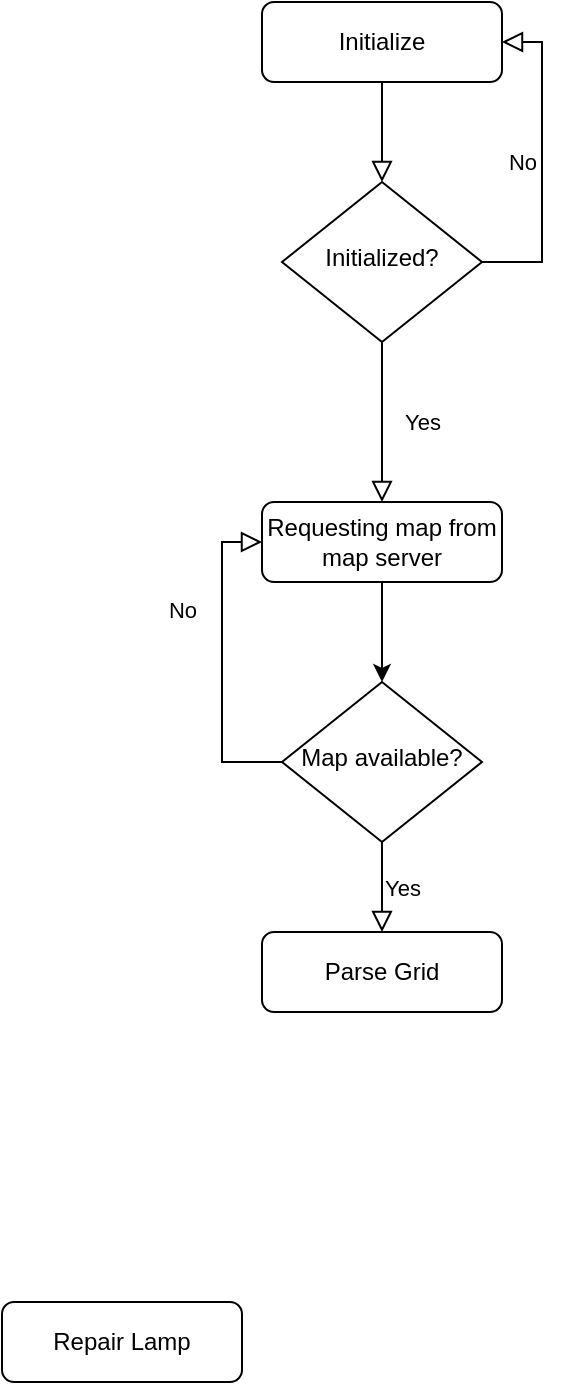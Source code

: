 <mxfile version="23.0.2" type="github" pages="2">
  <diagram id="C5RBs43oDa-KdzZeNtuy" name="Page-1">
    <mxGraphModel dx="3000" dy="1491" grid="1" gridSize="10" guides="1" tooltips="1" connect="1" arrows="1" fold="1" page="1" pageScale="1" pageWidth="827" pageHeight="1169" math="0" shadow="0">
      <root>
        <mxCell id="WIyWlLk6GJQsqaUBKTNV-0" />
        <mxCell id="WIyWlLk6GJQsqaUBKTNV-1" parent="WIyWlLk6GJQsqaUBKTNV-0" />
        <mxCell id="WIyWlLk6GJQsqaUBKTNV-2" value="" style="rounded=0;html=1;jettySize=auto;orthogonalLoop=1;fontSize=11;endArrow=block;endFill=0;endSize=8;strokeWidth=1;shadow=0;labelBackgroundColor=none;edgeStyle=orthogonalEdgeStyle;" parent="WIyWlLk6GJQsqaUBKTNV-1" source="WIyWlLk6GJQsqaUBKTNV-3" target="WIyWlLk6GJQsqaUBKTNV-6" edge="1">
          <mxGeometry relative="1" as="geometry" />
        </mxCell>
        <mxCell id="WIyWlLk6GJQsqaUBKTNV-3" value="Initialize" style="rounded=1;whiteSpace=wrap;html=1;fontSize=12;glass=0;strokeWidth=1;shadow=0;" parent="WIyWlLk6GJQsqaUBKTNV-1" vertex="1">
          <mxGeometry x="160" y="80" width="120" height="40" as="geometry" />
        </mxCell>
        <mxCell id="WIyWlLk6GJQsqaUBKTNV-4" value="Yes" style="rounded=0;html=1;jettySize=auto;orthogonalLoop=1;fontSize=11;endArrow=block;endFill=0;endSize=8;strokeWidth=1;shadow=0;labelBackgroundColor=none;edgeStyle=orthogonalEdgeStyle;entryX=0.5;entryY=0;entryDx=0;entryDy=0;" parent="WIyWlLk6GJQsqaUBKTNV-1" source="WIyWlLk6GJQsqaUBKTNV-6" target="3vEgMlKNcmoUeV17VZrn-0" edge="1">
          <mxGeometry y="20" relative="1" as="geometry">
            <mxPoint as="offset" />
          </mxGeometry>
        </mxCell>
        <mxCell id="WIyWlLk6GJQsqaUBKTNV-5" value="No" style="edgeStyle=orthogonalEdgeStyle;rounded=0;html=1;jettySize=auto;orthogonalLoop=1;fontSize=11;endArrow=block;endFill=0;endSize=8;strokeWidth=1;shadow=0;labelBackgroundColor=none;entryX=1;entryY=0.5;entryDx=0;entryDy=0;" parent="WIyWlLk6GJQsqaUBKTNV-1" target="WIyWlLk6GJQsqaUBKTNV-3" edge="1">
          <mxGeometry y="10" relative="1" as="geometry">
            <mxPoint as="offset" />
            <mxPoint x="270" y="210" as="sourcePoint" />
            <mxPoint x="330" y="140" as="targetPoint" />
            <Array as="points">
              <mxPoint x="300" y="210" />
              <mxPoint x="300" y="100" />
            </Array>
          </mxGeometry>
        </mxCell>
        <mxCell id="WIyWlLk6GJQsqaUBKTNV-6" value="Initialized?" style="rhombus;whiteSpace=wrap;html=1;shadow=0;fontFamily=Helvetica;fontSize=12;align=center;strokeWidth=1;spacing=6;spacingTop=-4;" parent="WIyWlLk6GJQsqaUBKTNV-1" vertex="1">
          <mxGeometry x="170" y="170" width="100" height="80" as="geometry" />
        </mxCell>
        <mxCell id="WIyWlLk6GJQsqaUBKTNV-8" value="No" style="rounded=0;html=1;jettySize=auto;orthogonalLoop=1;fontSize=11;endArrow=block;endFill=0;endSize=8;strokeWidth=1;shadow=0;labelBackgroundColor=none;edgeStyle=orthogonalEdgeStyle;align=center;entryX=0;entryY=0.5;entryDx=0;entryDy=0;exitX=0;exitY=0.5;exitDx=0;exitDy=0;" parent="WIyWlLk6GJQsqaUBKTNV-1" source="WIyWlLk6GJQsqaUBKTNV-10" target="3vEgMlKNcmoUeV17VZrn-0" edge="1">
          <mxGeometry x="0.333" y="20" relative="1" as="geometry">
            <mxPoint as="offset" />
          </mxGeometry>
        </mxCell>
        <mxCell id="WIyWlLk6GJQsqaUBKTNV-9" value="Yes" style="edgeStyle=orthogonalEdgeStyle;rounded=0;html=1;jettySize=auto;orthogonalLoop=1;fontSize=11;endArrow=block;endFill=0;endSize=8;strokeWidth=1;shadow=0;labelBackgroundColor=none;" parent="WIyWlLk6GJQsqaUBKTNV-1" source="WIyWlLk6GJQsqaUBKTNV-10" target="WIyWlLk6GJQsqaUBKTNV-12" edge="1">
          <mxGeometry y="10" relative="1" as="geometry">
            <mxPoint as="offset" />
          </mxGeometry>
        </mxCell>
        <mxCell id="WIyWlLk6GJQsqaUBKTNV-10" value="Map available?" style="rhombus;whiteSpace=wrap;html=1;shadow=0;fontFamily=Helvetica;fontSize=12;align=center;strokeWidth=1;spacing=6;spacingTop=-4;" parent="WIyWlLk6GJQsqaUBKTNV-1" vertex="1">
          <mxGeometry x="170" y="420" width="100" height="80" as="geometry" />
        </mxCell>
        <mxCell id="WIyWlLk6GJQsqaUBKTNV-11" value="Repair Lamp" style="rounded=1;whiteSpace=wrap;html=1;fontSize=12;glass=0;strokeWidth=1;shadow=0;" parent="WIyWlLk6GJQsqaUBKTNV-1" vertex="1">
          <mxGeometry x="30" y="730" width="120" height="40" as="geometry" />
        </mxCell>
        <mxCell id="WIyWlLk6GJQsqaUBKTNV-12" value="Parse Grid" style="rounded=1;whiteSpace=wrap;html=1;fontSize=12;glass=0;strokeWidth=1;shadow=0;" parent="WIyWlLk6GJQsqaUBKTNV-1" vertex="1">
          <mxGeometry x="160" y="545" width="120" height="40" as="geometry" />
        </mxCell>
        <mxCell id="3vEgMlKNcmoUeV17VZrn-5" style="edgeStyle=orthogonalEdgeStyle;rounded=0;orthogonalLoop=1;jettySize=auto;html=1;exitX=0.5;exitY=1;exitDx=0;exitDy=0;entryX=0.5;entryY=0;entryDx=0;entryDy=0;" edge="1" parent="WIyWlLk6GJQsqaUBKTNV-1" source="3vEgMlKNcmoUeV17VZrn-0" target="WIyWlLk6GJQsqaUBKTNV-10">
          <mxGeometry relative="1" as="geometry" />
        </mxCell>
        <mxCell id="3vEgMlKNcmoUeV17VZrn-0" value="Requesting map from map server" style="rounded=1;whiteSpace=wrap;html=1;fontSize=12;glass=0;strokeWidth=1;shadow=0;" vertex="1" parent="WIyWlLk6GJQsqaUBKTNV-1">
          <mxGeometry x="160" y="330" width="120" height="40" as="geometry" />
        </mxCell>
      </root>
    </mxGraphModel>
  </diagram>
  <diagram id="19Y3ETuiwsAysEg5UJzf" name="Page-2">
    <mxGraphModel dx="1909" dy="949" grid="1" gridSize="10" guides="1" tooltips="1" connect="1" arrows="1" fold="1" page="1" pageScale="1" pageWidth="850" pageHeight="1100" math="0" shadow="0">
      <root>
        <mxCell id="0" />
        <mxCell id="1" parent="0" />
        <mxCell id="2FMU42Xman6EwkR2lH6p-1" value="" style="rounded=0;html=1;jettySize=auto;orthogonalLoop=1;fontSize=11;endArrow=block;endFill=0;endSize=8;strokeWidth=1;shadow=0;labelBackgroundColor=none;edgeStyle=orthogonalEdgeStyle;" edge="1" parent="1" source="2FMU42Xman6EwkR2lH6p-2" target="2FMU42Xman6EwkR2lH6p-5">
          <mxGeometry relative="1" as="geometry" />
        </mxCell>
        <mxCell id="2FMU42Xman6EwkR2lH6p-2" value="Start parse grid" style="rounded=1;whiteSpace=wrap;html=1;fontSize=12;glass=0;strokeWidth=1;shadow=0;" vertex="1" parent="1">
          <mxGeometry x="160" y="80" width="120" height="40" as="geometry" />
        </mxCell>
        <mxCell id="2FMU42Xman6EwkR2lH6p-3" value="Yes" style="rounded=0;html=1;jettySize=auto;orthogonalLoop=1;fontSize=11;endArrow=block;endFill=0;endSize=8;strokeWidth=1;shadow=0;labelBackgroundColor=none;edgeStyle=orthogonalEdgeStyle;entryX=0.5;entryY=0;entryDx=0;entryDy=0;" edge="1" parent="1" source="2FMU42Xman6EwkR2lH6p-5" target="2FMU42Xman6EwkR2lH6p-11">
          <mxGeometry y="20" relative="1" as="geometry">
            <mxPoint as="offset" />
          </mxGeometry>
        </mxCell>
        <mxCell id="2FMU42Xman6EwkR2lH6p-4" value="yes" style="edgeStyle=orthogonalEdgeStyle;rounded=0;html=1;jettySize=auto;orthogonalLoop=1;fontSize=11;endArrow=block;endFill=0;endSize=8;strokeWidth=1;shadow=0;labelBackgroundColor=none;entryX=0;entryY=0.5;entryDx=0;entryDy=0;" edge="1" parent="1" target="2FMU42Xman6EwkR2lH6p-12">
          <mxGeometry x="-0.107" y="10" relative="1" as="geometry">
            <mxPoint as="offset" />
            <mxPoint x="270" y="210" as="sourcePoint" />
            <mxPoint x="550" y="510" as="targetPoint" />
            <Array as="points" />
          </mxGeometry>
        </mxCell>
        <mxCell id="2FMU42Xman6EwkR2lH6p-5" value="If&lt;br&gt;nRow==0 or nCols==0" style="rhombus;whiteSpace=wrap;html=1;shadow=0;fontFamily=Helvetica;fontSize=12;align=center;strokeWidth=1;spacing=6;spacingTop=-4;" vertex="1" parent="1">
          <mxGeometry x="170" y="170" width="100" height="80" as="geometry" />
        </mxCell>
        <mxCell id="2FMU42Xman6EwkR2lH6p-6" value="No" style="rounded=0;html=1;jettySize=auto;orthogonalLoop=1;fontSize=11;endArrow=block;endFill=0;endSize=8;strokeWidth=1;shadow=0;labelBackgroundColor=none;edgeStyle=orthogonalEdgeStyle;align=center;exitX=0;exitY=0.5;exitDx=0;exitDy=0;" edge="1" parent="1" source="2FMU42Xman6EwkR2lH6p-8" target="2FMU42Xman6EwkR2lH6p-17">
          <mxGeometry x="0.333" y="20" relative="1" as="geometry">
            <mxPoint as="offset" />
            <mxPoint x="50" y="870" as="targetPoint" />
          </mxGeometry>
        </mxCell>
        <mxCell id="2FMU42Xman6EwkR2lH6p-7" value="Yes&lt;br&gt;(create new gridRow)" style="edgeStyle=orthogonalEdgeStyle;rounded=0;html=1;jettySize=auto;orthogonalLoop=1;fontSize=11;endArrow=block;endFill=0;endSize=8;strokeWidth=1;shadow=0;labelBackgroundColor=none;entryX=0;entryY=0.5;entryDx=0;entryDy=0;" edge="1" parent="1" source="2FMU42Xman6EwkR2lH6p-8" target="2FMU42Xman6EwkR2lH6p-19">
          <mxGeometry x="0.032" y="30" relative="1" as="geometry">
            <mxPoint as="offset" />
            <mxPoint x="490" y="570" as="targetPoint" />
          </mxGeometry>
        </mxCell>
        <mxCell id="2FMU42Xman6EwkR2lH6p-8" value="If&lt;br&gt;iy&amp;lt;nRows" style="rhombus;whiteSpace=wrap;html=1;shadow=0;fontFamily=Helvetica;fontSize=12;align=center;strokeWidth=1;spacing=6;spacingTop=-4;" vertex="1" parent="1">
          <mxGeometry x="170" y="530" width="100" height="80" as="geometry" />
        </mxCell>
        <mxCell id="2FMU42Xman6EwkR2lH6p-10" style="edgeStyle=orthogonalEdgeStyle;rounded=0;orthogonalLoop=1;jettySize=auto;html=1;exitX=0.5;exitY=1;exitDx=0;exitDy=0;entryX=0.5;entryY=0;entryDx=0;entryDy=0;" edge="1" parent="1" source="2FMU42Xman6EwkR2lH6p-11" target="2FMU42Xman6EwkR2lH6p-14">
          <mxGeometry relative="1" as="geometry">
            <mxPoint x="220" y="450" as="targetPoint" />
            <Array as="points">
              <mxPoint x="220" y="410" />
              <mxPoint x="220" y="410" />
            </Array>
          </mxGeometry>
        </mxCell>
        <mxCell id="2FMU42Xman6EwkR2lH6p-11" value="Save map origin and scalling" style="rounded=1;whiteSpace=wrap;html=1;fontSize=12;glass=0;strokeWidth=1;shadow=0;" vertex="1" parent="1">
          <mxGeometry x="160" y="330" width="120" height="40" as="geometry" />
        </mxCell>
        <mxCell id="2FMU42Xman6EwkR2lH6p-12" value="" style="ellipse;html=1;shape=endState;fillColor=#000000;strokeColor=#ff0000;" vertex="1" parent="1">
          <mxGeometry x="650" y="195" width="30" height="30" as="geometry" />
        </mxCell>
        <mxCell id="2FMU42Xman6EwkR2lH6p-13" value="return false" style="text;html=1;strokeColor=none;fillColor=none;align=center;verticalAlign=middle;whiteSpace=wrap;rounded=0;" vertex="1" parent="1">
          <mxGeometry x="635" y="230" width="60" height="30" as="geometry" />
        </mxCell>
        <mxCell id="2FMU42Xman6EwkR2lH6p-15" style="edgeStyle=orthogonalEdgeStyle;rounded=0;orthogonalLoop=1;jettySize=auto;html=1;exitX=0.5;exitY=1;exitDx=0;exitDy=0;entryX=0.5;entryY=0;entryDx=0;entryDy=0;" edge="1" parent="1" source="2FMU42Xman6EwkR2lH6p-14" target="2FMU42Xman6EwkR2lH6p-8">
          <mxGeometry relative="1" as="geometry" />
        </mxCell>
        <mxCell id="2FMU42Xman6EwkR2lH6p-14" value="Scale start point" style="rounded=1;whiteSpace=wrap;html=1;fontSize=12;glass=0;strokeWidth=1;shadow=0;" vertex="1" parent="1">
          <mxGeometry x="160" y="410" width="120" height="40" as="geometry" />
        </mxCell>
        <mxCell id="2FMU42Xman6EwkR2lH6p-16" value="Scale grid" style="text;html=1;strokeColor=none;fillColor=none;align=center;verticalAlign=middle;whiteSpace=wrap;rounded=0;" vertex="1" parent="1">
          <mxGeometry x="230" y="480" width="60" height="30" as="geometry" />
        </mxCell>
        <mxCell id="2FMU42Xman6EwkR2lH6p-17" value="" style="ellipse;html=1;shape=endState;fillColor=#000000;strokeColor=#ff0000;" vertex="1" parent="1">
          <mxGeometry x="635" y="900" width="30" height="30" as="geometry" />
        </mxCell>
        <mxCell id="2FMU42Xman6EwkR2lH6p-18" value="End" style="text;html=1;strokeColor=none;fillColor=none;align=center;verticalAlign=middle;whiteSpace=wrap;rounded=0;" vertex="1" parent="1">
          <mxGeometry x="10" y="890" width="60" height="30" as="geometry" />
        </mxCell>
        <mxCell id="2FMU42Xman6EwkR2lH6p-21" style="edgeStyle=orthogonalEdgeStyle;rounded=0;orthogonalLoop=1;jettySize=auto;html=1;exitX=0.5;exitY=1;exitDx=0;exitDy=0;entryX=1;entryY=0.5;entryDx=0;entryDy=0;" edge="1" parent="1" source="2FMU42Xman6EwkR2lH6p-19" target="2FMU42Xman6EwkR2lH6p-20">
          <mxGeometry relative="1" as="geometry" />
        </mxCell>
        <mxCell id="2FMU42Xman6EwkR2lH6p-19" value="If&lt;br&gt;ix&amp;lt;nCols" style="rhombus;whiteSpace=wrap;html=1;shadow=0;fontFamily=Helvetica;fontSize=12;align=center;strokeWidth=1;spacing=6;spacingTop=-4;" vertex="1" parent="1">
          <mxGeometry x="425" y="530" width="100" height="80" as="geometry" />
        </mxCell>
        <mxCell id="2FMU42Xman6EwkR2lH6p-23" style="edgeStyle=orthogonalEdgeStyle;rounded=0;orthogonalLoop=1;jettySize=auto;html=1;exitX=0;exitY=0.5;exitDx=0;exitDy=0;entryX=0.5;entryY=1;entryDx=0;entryDy=0;" edge="1" parent="1" source="2FMU42Xman6EwkR2lH6p-20" target="2FMU42Xman6EwkR2lH6p-8">
          <mxGeometry relative="1" as="geometry" />
        </mxCell>
        <mxCell id="2FMU42Xman6EwkR2lH6p-20" value="Grid push_back(gridRow)" style="rounded=1;whiteSpace=wrap;html=1;fontSize=12;glass=0;strokeWidth=1;shadow=0;" vertex="1" parent="1">
          <mxGeometry x="280" y="640" width="120" height="40" as="geometry" />
        </mxCell>
        <mxCell id="2FMU42Xman6EwkR2lH6p-22" value="No" style="text;html=1;strokeColor=none;fillColor=none;align=center;verticalAlign=middle;whiteSpace=wrap;rounded=0;" vertex="1" parent="1">
          <mxGeometry x="410" y="630" width="60" height="30" as="geometry" />
        </mxCell>
        <mxCell id="2FMU42Xman6EwkR2lH6p-24" value="If&lt;br&gt;nodeRow&amp;lt;robotNodeSize and iy+nodeRow &amp;lt; nRows and nodeOccupied == false" style="rhombus;whiteSpace=wrap;html=1;shadow=0;fontFamily=Helvetica;fontSize=12;align=center;strokeWidth=1;spacing=6;spacingTop=-4;" vertex="1" parent="1">
          <mxGeometry x="680" y="490" width="350" height="160" as="geometry" />
        </mxCell>
        <mxCell id="2FMU42Xman6EwkR2lH6p-25" value="Yes&lt;br&gt;(nodeOccupied == false)" style="edgeStyle=orthogonalEdgeStyle;rounded=0;html=1;jettySize=auto;orthogonalLoop=1;fontSize=11;endArrow=block;endFill=0;endSize=8;strokeWidth=1;shadow=0;labelBackgroundColor=none;entryX=0;entryY=0.5;entryDx=0;entryDy=0;exitX=1;exitY=0.5;exitDx=0;exitDy=0;" edge="1" target="2FMU42Xman6EwkR2lH6p-24" parent="1" source="2FMU42Xman6EwkR2lH6p-19">
          <mxGeometry x="0.032" y="30" relative="1" as="geometry">
            <mxPoint as="offset" />
            <mxPoint x="560" y="570" as="sourcePoint" />
            <mxPoint x="780" y="570" as="targetPoint" />
          </mxGeometry>
        </mxCell>
        <mxCell id="2FMU42Xman6EwkR2lH6p-29" style="edgeStyle=orthogonalEdgeStyle;rounded=0;orthogonalLoop=1;jettySize=auto;html=1;exitX=0;exitY=0.5;exitDx=0;exitDy=0;entryX=1;entryY=1;entryDx=0;entryDy=0;" edge="1" parent="1" source="2FMU42Xman6EwkR2lH6p-26" target="2FMU42Xman6EwkR2lH6p-19">
          <mxGeometry relative="1" as="geometry" />
        </mxCell>
        <mxCell id="2FMU42Xman6EwkR2lH6p-26" value="gridRow push_back(nodeOccupied)" style="rounded=1;whiteSpace=wrap;html=1;fontSize=12;glass=0;strokeWidth=1;shadow=0;" vertex="1" parent="1">
          <mxGeometry x="560" y="635" width="150" height="40" as="geometry" />
        </mxCell>
        <mxCell id="2FMU42Xman6EwkR2lH6p-27" style="edgeStyle=orthogonalEdgeStyle;rounded=0;orthogonalLoop=1;jettySize=auto;html=1;exitX=0.5;exitY=1;exitDx=0;exitDy=0;entryX=1;entryY=0.5;entryDx=0;entryDy=0;" edge="1" target="2FMU42Xman6EwkR2lH6p-26" parent="1" source="2FMU42Xman6EwkR2lH6p-24">
          <mxGeometry relative="1" as="geometry">
            <mxPoint x="725" y="620" as="sourcePoint" />
            <Array as="points">
              <mxPoint x="855" y="655" />
            </Array>
          </mxGeometry>
        </mxCell>
        <mxCell id="2FMU42Xman6EwkR2lH6p-28" value="No" style="text;html=1;strokeColor=none;fillColor=none;align=center;verticalAlign=middle;whiteSpace=wrap;rounded=0;" vertex="1" parent="1">
          <mxGeometry x="740" y="630" width="60" height="30" as="geometry" />
        </mxCell>
        <mxCell id="2FMU42Xman6EwkR2lH6p-35" style="edgeStyle=orthogonalEdgeStyle;rounded=0;orthogonalLoop=1;jettySize=auto;html=1;exitX=1;exitY=0.5;exitDx=0;exitDy=0;entryX=0;entryY=0.5;entryDx=0;entryDy=0;" edge="1" parent="1" source="2FMU42Xman6EwkR2lH6p-30" target="2FMU42Xman6EwkR2lH6p-34">
          <mxGeometry relative="1" as="geometry" />
        </mxCell>
        <mxCell id="2FMU42Xman6EwkR2lH6p-30" value="If&lt;br&gt;nodeCol&amp;lt;robotNodeSize and ix+nodeCol &amp;lt; nCols" style="rhombus;whiteSpace=wrap;html=1;shadow=0;fontFamily=Helvetica;fontSize=12;align=center;strokeWidth=1;spacing=6;spacingTop=-4;" vertex="1" parent="1">
          <mxGeometry x="1150" y="490" width="180" height="160" as="geometry" />
        </mxCell>
        <mxCell id="2FMU42Xman6EwkR2lH6p-31" value="Yes" style="edgeStyle=orthogonalEdgeStyle;rounded=0;html=1;jettySize=auto;orthogonalLoop=1;fontSize=11;endArrow=block;endFill=0;endSize=8;strokeWidth=1;shadow=0;labelBackgroundColor=none;entryX=0;entryY=0.5;entryDx=0;entryDy=0;exitX=1;exitY=0.5;exitDx=0;exitDy=0;" edge="1" target="2FMU42Xman6EwkR2lH6p-30" parent="1" source="2FMU42Xman6EwkR2lH6p-24">
          <mxGeometry x="0.043" y="20" relative="1" as="geometry">
            <mxPoint as="offset" />
            <mxPoint x="1100" y="565" as="sourcePoint" />
            <mxPoint x="1355" y="565" as="targetPoint" />
          </mxGeometry>
        </mxCell>
        <mxCell id="2FMU42Xman6EwkR2lH6p-32" value="No" style="text;html=1;strokeColor=none;fillColor=none;align=center;verticalAlign=middle;whiteSpace=wrap;rounded=0;" vertex="1" parent="1">
          <mxGeometry x="1080" y="640" width="60" height="30" as="geometry" />
        </mxCell>
        <mxCell id="2FMU42Xman6EwkR2lH6p-33" style="edgeStyle=orthogonalEdgeStyle;rounded=0;orthogonalLoop=1;jettySize=auto;html=1;entryX=1;entryY=1;entryDx=0;entryDy=0;exitX=0.5;exitY=1;exitDx=0;exitDy=0;" edge="1" source="2FMU42Xman6EwkR2lH6p-30" parent="1" target="2FMU42Xman6EwkR2lH6p-24">
          <mxGeometry relative="1" as="geometry">
            <mxPoint x="1290" y="730" as="sourcePoint" />
            <mxPoint x="1080" y="675" as="targetPoint" />
            <Array as="points">
              <mxPoint x="1240" y="675" />
              <mxPoint x="943" y="675" />
            </Array>
          </mxGeometry>
        </mxCell>
        <mxCell id="2FMU42Xman6EwkR2lH6p-39" style="edgeStyle=orthogonalEdgeStyle;rounded=0;orthogonalLoop=1;jettySize=auto;html=1;exitX=0.5;exitY=1;exitDx=0;exitDy=0;entryX=0.5;entryY=0;entryDx=0;entryDy=0;" edge="1" parent="1" source="2FMU42Xman6EwkR2lH6p-34" target="2FMU42Xman6EwkR2lH6p-38">
          <mxGeometry relative="1" as="geometry" />
        </mxCell>
        <mxCell id="2FMU42Xman6EwkR2lH6p-34" value="Getting index of grid" style="rounded=1;whiteSpace=wrap;html=1;fontSize=12;glass=0;strokeWidth=1;shadow=0;" vertex="1" parent="1">
          <mxGeometry x="1400" y="550" width="150" height="40" as="geometry" />
        </mxCell>
        <mxCell id="2FMU42Xman6EwkR2lH6p-36" value="Yes" style="text;html=1;strokeColor=none;fillColor=none;align=center;verticalAlign=middle;whiteSpace=wrap;rounded=0;" vertex="1" parent="1">
          <mxGeometry x="1330" y="535" width="60" height="30" as="geometry" />
        </mxCell>
        <mxCell id="2FMU42Xman6EwkR2lH6p-41" style="edgeStyle=orthogonalEdgeStyle;rounded=0;orthogonalLoop=1;jettySize=auto;html=1;exitX=0;exitY=0.5;exitDx=0;exitDy=0;entryX=1;entryY=0.5;entryDx=0;entryDy=0;" edge="1" parent="1" source="2FMU42Xman6EwkR2lH6p-38" target="2FMU42Xman6EwkR2lH6p-40">
          <mxGeometry relative="1" as="geometry" />
        </mxCell>
        <mxCell id="2FMU42Xman6EwkR2lH6p-44" style="edgeStyle=orthogonalEdgeStyle;rounded=0;orthogonalLoop=1;jettySize=auto;html=1;entryX=0.5;entryY=0;entryDx=0;entryDy=0;" edge="1" parent="1" source="2FMU42Xman6EwkR2lH6p-38" target="2FMU42Xman6EwkR2lH6p-30">
          <mxGeometry relative="1" as="geometry">
            <Array as="points">
              <mxPoint x="1630" y="770" />
              <mxPoint x="1630" y="470" />
              <mxPoint x="1240" y="470" />
            </Array>
          </mxGeometry>
        </mxCell>
        <mxCell id="2FMU42Xman6EwkR2lH6p-38" value="If&lt;br&gt;map(indexGrid)&amp;gt;65" style="rhombus;whiteSpace=wrap;html=1;shadow=0;fontFamily=Helvetica;fontSize=12;align=center;strokeWidth=1;spacing=6;spacingTop=-4;" vertex="1" parent="1">
          <mxGeometry x="1385" y="690" width="180" height="160" as="geometry" />
        </mxCell>
        <mxCell id="2FMU42Xman6EwkR2lH6p-43" style="edgeStyle=orthogonalEdgeStyle;rounded=0;orthogonalLoop=1;jettySize=auto;html=1;exitX=0;exitY=0.5;exitDx=0;exitDy=0;" edge="1" parent="1" source="2FMU42Xman6EwkR2lH6p-40" target="2FMU42Xman6EwkR2lH6p-24">
          <mxGeometry relative="1" as="geometry" />
        </mxCell>
        <mxCell id="2FMU42Xman6EwkR2lH6p-40" value="nodeOccupied == true" style="rounded=1;whiteSpace=wrap;html=1;fontSize=12;glass=0;strokeWidth=1;shadow=0;" vertex="1" parent="1">
          <mxGeometry x="1050" y="750" width="150" height="40" as="geometry" />
        </mxCell>
        <mxCell id="2FMU42Xman6EwkR2lH6p-42" value="Yes" style="text;html=1;strokeColor=none;fillColor=none;align=center;verticalAlign=middle;whiteSpace=wrap;rounded=0;" vertex="1" parent="1">
          <mxGeometry x="1260" y="740" width="60" height="30" as="geometry" />
        </mxCell>
        <mxCell id="2FMU42Xman6EwkR2lH6p-45" value="No" style="text;html=1;strokeColor=none;fillColor=none;align=center;verticalAlign=middle;whiteSpace=wrap;rounded=0;" vertex="1" parent="1">
          <mxGeometry x="1565" y="730" width="60" height="30" as="geometry" />
        </mxCell>
      </root>
    </mxGraphModel>
  </diagram>
</mxfile>

